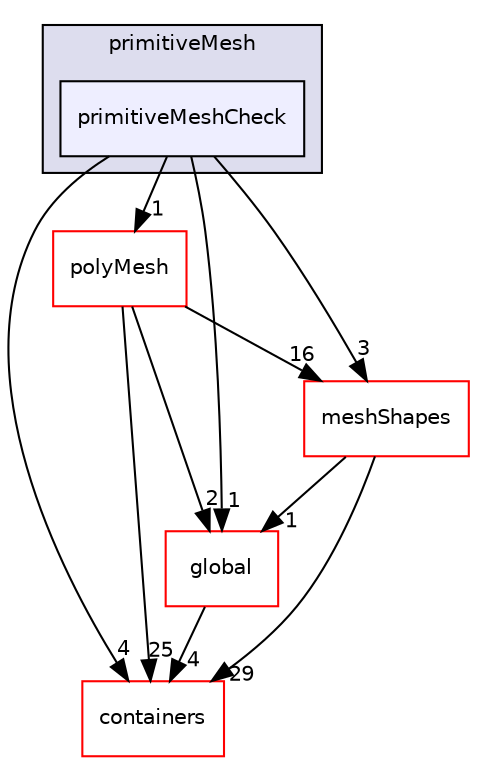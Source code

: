digraph "src/OpenFOAM/meshes/primitiveMesh/primitiveMeshCheck" {
  bgcolor=transparent;
  compound=true
  node [ fontsize="10", fontname="Helvetica"];
  edge [ labelfontsize="10", labelfontname="Helvetica"];
  subgraph clusterdir_d498992fb7d3f293d898bf6d3a4df869 {
    graph [ bgcolor="#ddddee", pencolor="black", label="primitiveMesh" fontname="Helvetica", fontsize="10", URL="dir_d498992fb7d3f293d898bf6d3a4df869.html"]
  dir_37297d5727e47a4ea341442719c4b3e7 [shape=box, label="primitiveMeshCheck", style="filled", fillcolor="#eeeeff", pencolor="black", URL="dir_37297d5727e47a4ea341442719c4b3e7.html"];
  }
  dir_19d0872053bde092be81d7fe3f56cbf7 [shape=box label="containers" color="red" URL="dir_19d0872053bde092be81d7fe3f56cbf7.html"];
  dir_8583492183f4d27c76555f8f333dd07b [shape=box label="global" color="red" URL="dir_8583492183f4d27c76555f8f333dd07b.html"];
  dir_5e5a63cb97aae3d01c8e98f0c14953bc [shape=box label="polyMesh" color="red" URL="dir_5e5a63cb97aae3d01c8e98f0c14953bc.html"];
  dir_b8e2732bc99f8fb2a379dad81aa6030e [shape=box label="meshShapes" color="red" URL="dir_b8e2732bc99f8fb2a379dad81aa6030e.html"];
  dir_8583492183f4d27c76555f8f333dd07b->dir_19d0872053bde092be81d7fe3f56cbf7 [headlabel="4", labeldistance=1.5 headhref="dir_002098_001903.html"];
  dir_5e5a63cb97aae3d01c8e98f0c14953bc->dir_19d0872053bde092be81d7fe3f56cbf7 [headlabel="25", labeldistance=1.5 headhref="dir_002272_001903.html"];
  dir_5e5a63cb97aae3d01c8e98f0c14953bc->dir_8583492183f4d27c76555f8f333dd07b [headlabel="2", labeldistance=1.5 headhref="dir_002272_002098.html"];
  dir_5e5a63cb97aae3d01c8e98f0c14953bc->dir_b8e2732bc99f8fb2a379dad81aa6030e [headlabel="16", labeldistance=1.5 headhref="dir_002272_002239.html"];
  dir_b8e2732bc99f8fb2a379dad81aa6030e->dir_19d0872053bde092be81d7fe3f56cbf7 [headlabel="29", labeldistance=1.5 headhref="dir_002239_001903.html"];
  dir_b8e2732bc99f8fb2a379dad81aa6030e->dir_8583492183f4d27c76555f8f333dd07b [headlabel="1", labeldistance=1.5 headhref="dir_002239_002098.html"];
  dir_37297d5727e47a4ea341442719c4b3e7->dir_19d0872053bde092be81d7fe3f56cbf7 [headlabel="4", labeldistance=1.5 headhref="dir_002312_001903.html"];
  dir_37297d5727e47a4ea341442719c4b3e7->dir_8583492183f4d27c76555f8f333dd07b [headlabel="1", labeldistance=1.5 headhref="dir_002312_002098.html"];
  dir_37297d5727e47a4ea341442719c4b3e7->dir_5e5a63cb97aae3d01c8e98f0c14953bc [headlabel="1", labeldistance=1.5 headhref="dir_002312_002272.html"];
  dir_37297d5727e47a4ea341442719c4b3e7->dir_b8e2732bc99f8fb2a379dad81aa6030e [headlabel="3", labeldistance=1.5 headhref="dir_002312_002239.html"];
}
